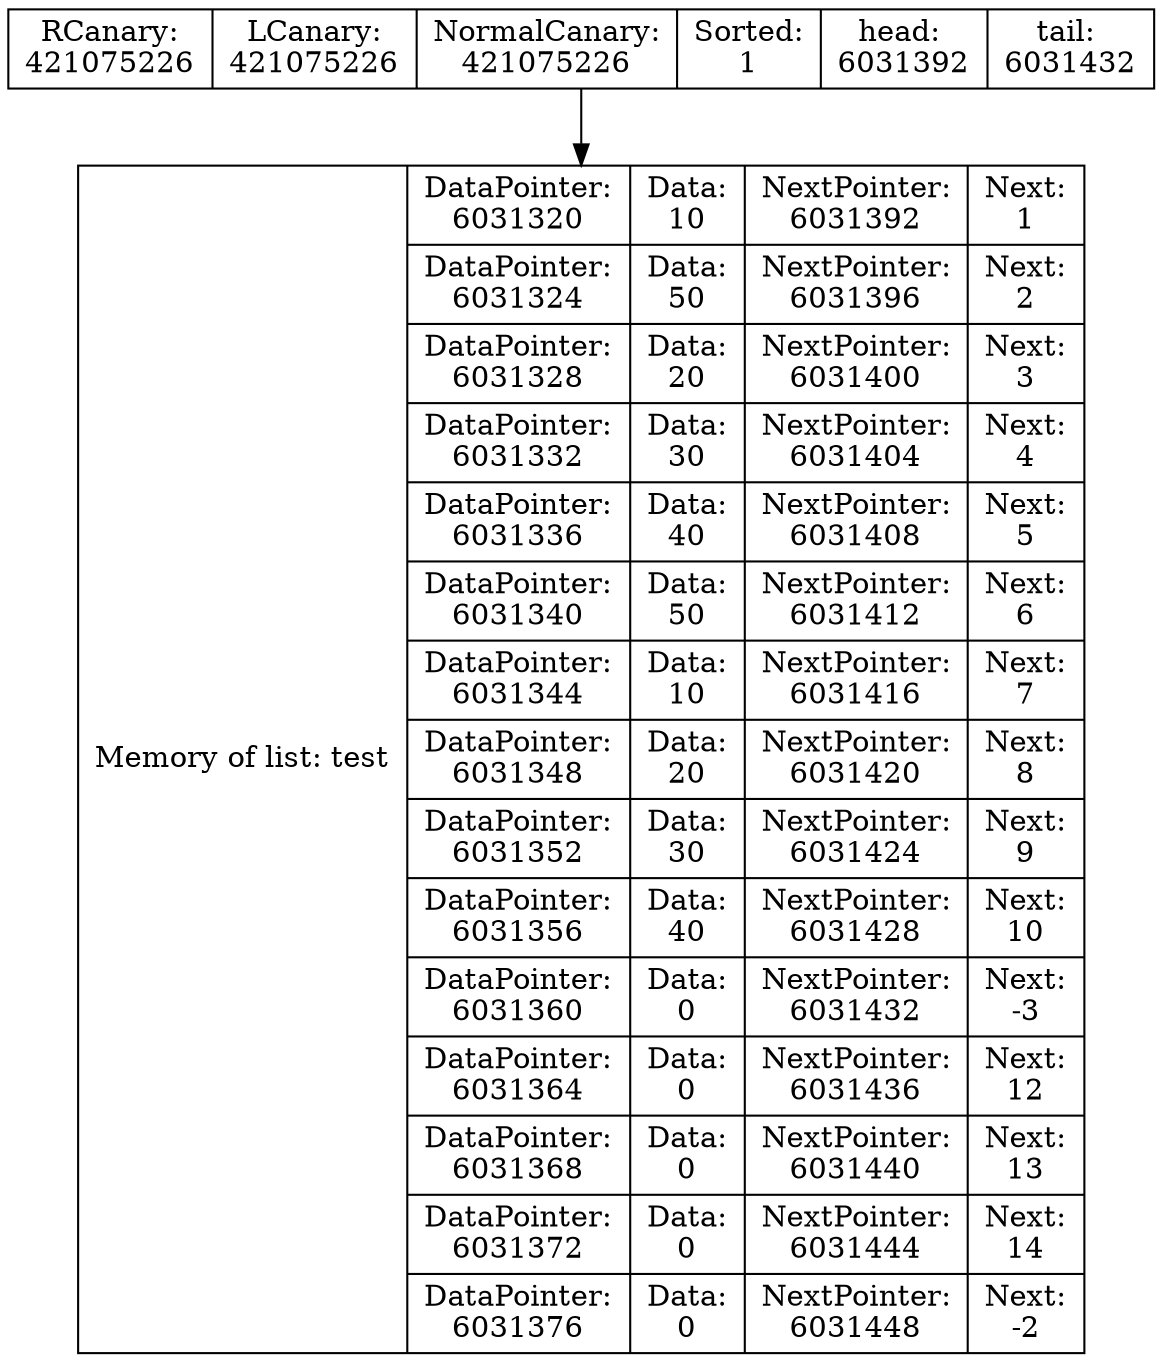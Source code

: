 digraph G{
data [shape=record,label="{Memory of list: test} | {{DataPointer:\n6031320 | Data:\n10 | NextPointer:\n6031392 | Next:\n1}
| {DataPointer:\n6031324 | Data:\n50 | NextPointer:\n6031396 | Next:\n2}
| {DataPointer:\n6031328 | Data:\n20 | NextPointer:\n6031400 | Next:\n3}
| {DataPointer:\n6031332 | Data:\n30 | NextPointer:\n6031404 | Next:\n4}
| {DataPointer:\n6031336 | Data:\n40 | NextPointer:\n6031408 | Next:\n5}
| {DataPointer:\n6031340 | Data:\n50 | NextPointer:\n6031412 | Next:\n6}
| {DataPointer:\n6031344 | Data:\n10 | NextPointer:\n6031416 | Next:\n7}
| {DataPointer:\n6031348 | Data:\n20 | NextPointer:\n6031420 | Next:\n8}
| {DataPointer:\n6031352 | Data:\n30 | NextPointer:\n6031424 | Next:\n9}
| {DataPointer:\n6031356 | Data:\n40 | NextPointer:\n6031428 | Next:\n10}
| {DataPointer:\n6031360 | Data:\n0 | NextPointer:\n6031432 | Next:\n-3}
| {DataPointer:\n6031364 | Data:\n0 | NextPointer:\n6031436 | Next:\n12}
| {DataPointer:\n6031368 | Data:\n0 | NextPointer:\n6031440 | Next:\n13}
| {DataPointer:\n6031372 | Data:\n0 | NextPointer:\n6031444 | Next:\n14}
| {DataPointer:\n6031376 | Data:\n0 | NextPointer:\n6031448 | Next:\n-2}
}"];
Shild [shape=record,label=" RCanary:\n421075226 | LCanary:\n421075226  | NormalCanary:\n421075226 | Sorted:\n1 | head: \n6031392 | tail: \n6031432 "];
Shild->data
}
